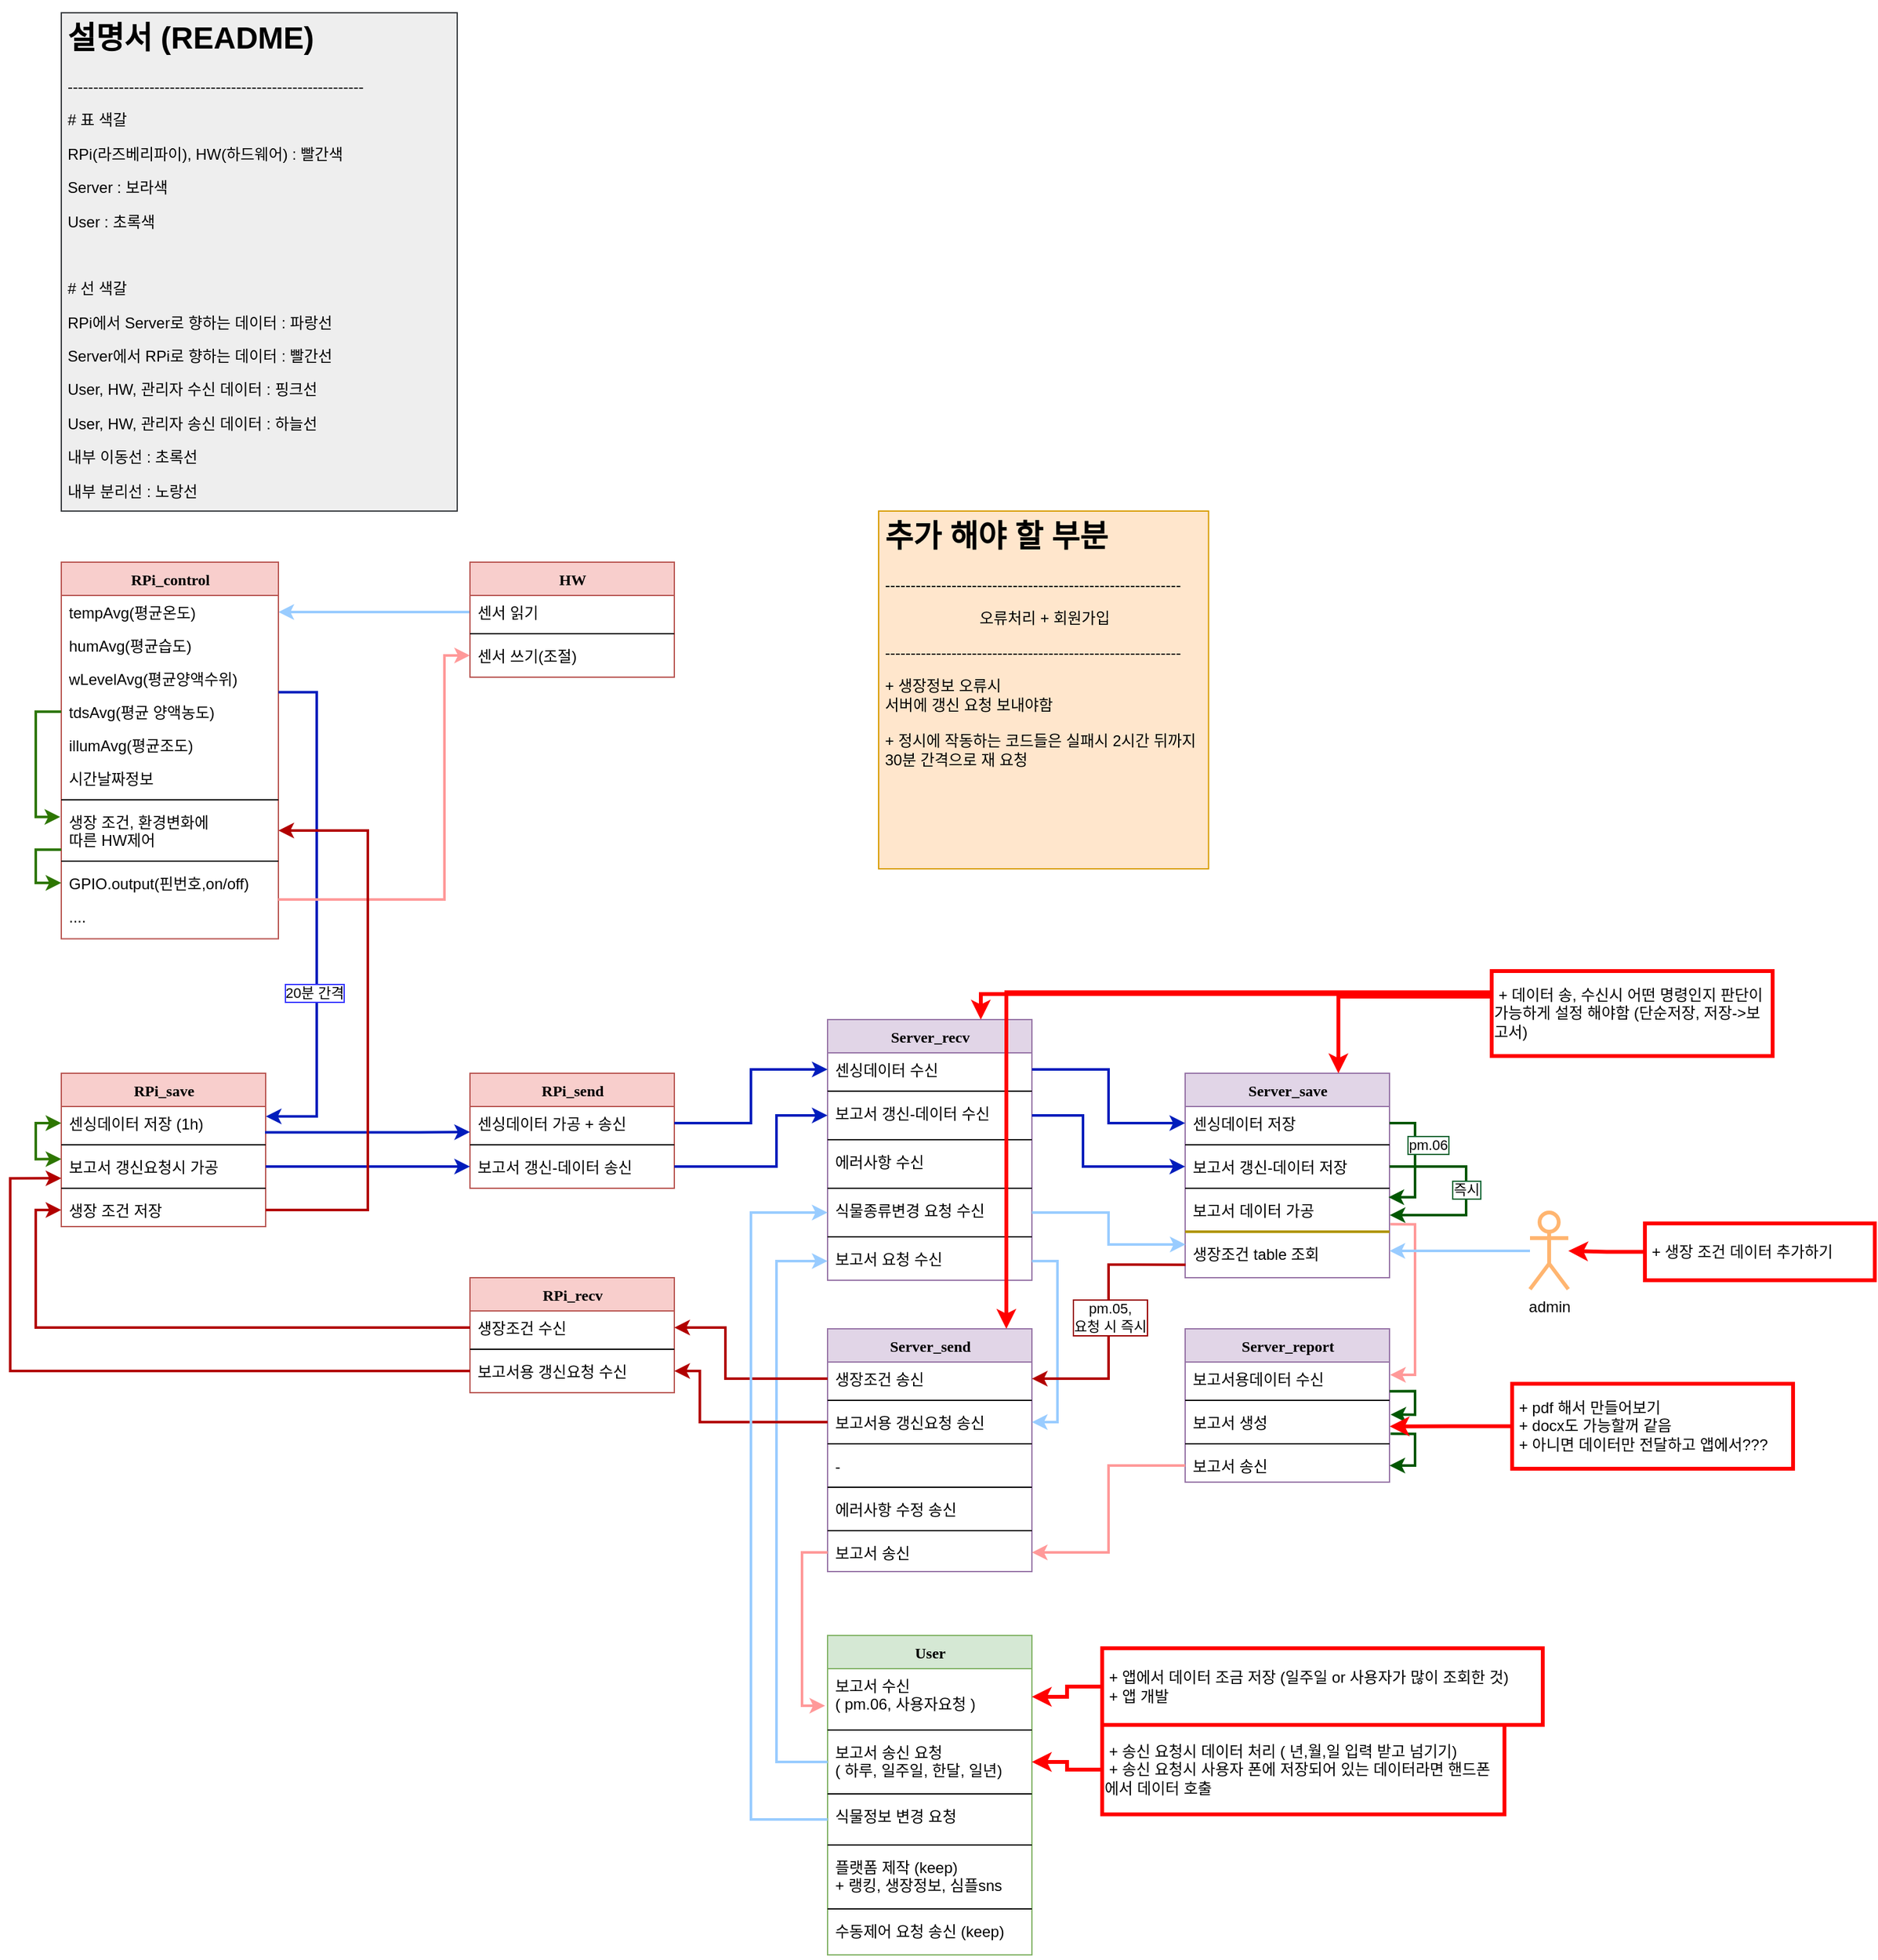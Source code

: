 <mxfile version="14.8.2" type="device"><diagram name="Page-1" id="9f46799a-70d6-7492-0946-bef42562c5a5"><mxGraphModel dx="2083" dy="1428" grid="1" gridSize="10" guides="1" tooltips="1" connect="1" arrows="1" fold="1" page="1" pageScale="1" pageWidth="1100" pageHeight="850" background="none" math="0" shadow="0"><root><mxCell id="0"/><mxCell id="1" parent="0"/><mxCell id="QKsdOYzpCwmb5lnAnML6-34" style="edgeStyle=orthogonalEdgeStyle;rounded=0;orthogonalLoop=1;jettySize=auto;html=1;entryX=1;entryY=0.5;entryDx=0;entryDy=0;startArrow=none;startFill=0;strokeWidth=2;fillColor=#1ba1e2;strokeColor=#99CCFF;" parent="1" source="QKsdOYzpCwmb5lnAnML6-31" target="78961159f06e98e8-31" edge="1"><mxGeometry relative="1" as="geometry"/></mxCell><mxCell id="78961159f06e98e8-30" value="RPi_control" style="swimlane;html=1;fontStyle=1;align=center;verticalAlign=top;childLayout=stackLayout;horizontal=1;startSize=26;horizontalStack=0;resizeParent=1;resizeLast=0;collapsible=1;marginBottom=0;swimlaneFillColor=#ffffff;rounded=0;shadow=0;comic=0;labelBackgroundColor=none;strokeWidth=1;fillColor=#f8cecc;fontFamily=Verdana;fontSize=12;strokeColor=#b85450;" parent="1" vertex="1"><mxGeometry x="40" y="-80" width="170" height="294.75" as="geometry"/></mxCell><mxCell id="78961159f06e98e8-31" value="tempAvg(평균온도)" style="text;html=1;strokeColor=none;fillColor=none;align=left;verticalAlign=top;spacingLeft=4;spacingRight=4;whiteSpace=wrap;overflow=hidden;rotatable=0;points=[[0,0.5],[1,0.5]];portConstraint=eastwest;" parent="78961159f06e98e8-30" vertex="1"><mxGeometry y="26" width="170" height="26" as="geometry"/></mxCell><mxCell id="78961159f06e98e8-32" value="humAvg(평균습도)" style="text;html=1;strokeColor=none;fillColor=none;align=left;verticalAlign=top;spacingLeft=4;spacingRight=4;whiteSpace=wrap;overflow=hidden;rotatable=0;points=[[0,0.5],[1,0.5]];portConstraint=eastwest;" parent="78961159f06e98e8-30" vertex="1"><mxGeometry y="52" width="170" height="26" as="geometry"/></mxCell><mxCell id="78961159f06e98e8-33" value="wLevelAvg(평균양액수위)" style="text;html=1;strokeColor=none;fillColor=none;align=left;verticalAlign=top;spacingLeft=4;spacingRight=4;whiteSpace=wrap;overflow=hidden;rotatable=0;points=[[0,0.5],[1,0.5]];portConstraint=eastwest;" parent="78961159f06e98e8-30" vertex="1"><mxGeometry y="78" width="170" height="26" as="geometry"/></mxCell><mxCell id="QKsdOYzpCwmb5lnAnML6-8" style="edgeStyle=orthogonalEdgeStyle;rounded=0;orthogonalLoop=1;jettySize=auto;html=1;exitX=0;exitY=0.5;exitDx=0;exitDy=0;entryX=-0.005;entryY=0.235;entryDx=0;entryDy=0;entryPerimeter=0;fillColor=#60a917;strokeColor=#2D7600;strokeWidth=2;" parent="78961159f06e98e8-30" source="78961159f06e98e8-34" target="78961159f06e98e8-39" edge="1"><mxGeometry relative="1" as="geometry"/></mxCell><mxCell id="78961159f06e98e8-34" value="tdsAvg(평균 양액농도)" style="text;html=1;strokeColor=none;fillColor=none;align=left;verticalAlign=top;spacingLeft=4;spacingRight=4;whiteSpace=wrap;overflow=hidden;rotatable=0;points=[[0,0.5],[1,0.5]];portConstraint=eastwest;" parent="78961159f06e98e8-30" vertex="1"><mxGeometry y="104" width="170" height="26" as="geometry"/></mxCell><mxCell id="78961159f06e98e8-36" value="illumAvg(평균조도)" style="text;html=1;strokeColor=none;fillColor=none;align=left;verticalAlign=top;spacingLeft=4;spacingRight=4;whiteSpace=wrap;overflow=hidden;rotatable=0;points=[[0,0.5],[1,0.5]];portConstraint=eastwest;" parent="78961159f06e98e8-30" vertex="1"><mxGeometry y="130" width="170" height="26" as="geometry"/></mxCell><mxCell id="78961159f06e98e8-37" value="시간날짜정보" style="text;html=1;strokeColor=none;fillColor=none;align=left;verticalAlign=top;spacingLeft=4;spacingRight=4;whiteSpace=wrap;overflow=hidden;rotatable=0;points=[[0,0.5],[1,0.5]];portConstraint=eastwest;" parent="78961159f06e98e8-30" vertex="1"><mxGeometry y="156" width="170" height="26" as="geometry"/></mxCell><mxCell id="78961159f06e98e8-38" value="" style="line;html=1;strokeWidth=1;fillColor=none;align=left;verticalAlign=middle;spacingTop=-1;spacingLeft=3;spacingRight=3;rotatable=0;labelPosition=right;points=[];portConstraint=eastwest;" parent="78961159f06e98e8-30" vertex="1"><mxGeometry y="182" width="170" height="8" as="geometry"/></mxCell><mxCell id="QKsdOYzpCwmb5lnAnML6-9" style="edgeStyle=orthogonalEdgeStyle;rounded=0;orthogonalLoop=1;jettySize=auto;html=1;entryX=0;entryY=0.5;entryDx=0;entryDy=0;fillColor=#60a917;strokeColor=#2D7600;strokeWidth=2;" parent="78961159f06e98e8-30" source="78961159f06e98e8-39" target="78961159f06e98e8-40" edge="1"><mxGeometry relative="1" as="geometry"><Array as="points"><mxPoint x="-20" y="225"/><mxPoint x="-20" y="251"/></Array></mxGeometry></mxCell><mxCell id="78961159f06e98e8-39" value="생장 조건, 환경변화에&lt;br&gt;따른 HW제어" style="text;html=1;strokeColor=none;fillColor=none;align=left;verticalAlign=top;spacingLeft=4;spacingRight=4;whiteSpace=wrap;overflow=hidden;rotatable=0;points=[[0,0.5],[1,0.5]];portConstraint=eastwest;" parent="78961159f06e98e8-30" vertex="1"><mxGeometry y="190" width="170" height="40" as="geometry"/></mxCell><mxCell id="v6dJetvcLmUMPWw6Mju_-35" value="" style="line;html=1;strokeWidth=1;fillColor=none;align=left;verticalAlign=middle;spacingTop=-1;spacingLeft=3;spacingRight=3;rotatable=0;labelPosition=right;points=[];portConstraint=eastwest;" parent="78961159f06e98e8-30" vertex="1"><mxGeometry y="230" width="170" height="8" as="geometry"/></mxCell><mxCell id="78961159f06e98e8-40" value="GPIO.output(핀번호,on/off)" style="text;html=1;strokeColor=none;fillColor=none;align=left;verticalAlign=top;spacingLeft=4;spacingRight=4;whiteSpace=wrap;overflow=hidden;rotatable=0;points=[[0,0.5],[1,0.5]];portConstraint=eastwest;" parent="78961159f06e98e8-30" vertex="1"><mxGeometry y="238" width="170" height="26" as="geometry"/></mxCell><mxCell id="v6dJetvcLmUMPWw6Mju_-39" value="...." style="text;html=1;strokeColor=none;fillColor=none;align=left;verticalAlign=top;spacingLeft=4;spacingRight=4;whiteSpace=wrap;overflow=hidden;rotatable=0;points=[[0,0.5],[1,0.5]];portConstraint=eastwest;" parent="78961159f06e98e8-30" vertex="1"><mxGeometry y="264" width="170" height="26" as="geometry"/></mxCell><mxCell id="78961159f06e98e8-56" value="RPi_send" style="swimlane;html=1;fontStyle=1;align=center;verticalAlign=top;childLayout=stackLayout;horizontal=1;startSize=26;horizontalStack=0;resizeParent=1;resizeLast=0;collapsible=1;marginBottom=0;swimlaneFillColor=#ffffff;rounded=0;shadow=0;comic=0;labelBackgroundColor=none;strokeWidth=1;fillColor=#f8cecc;fontFamily=Verdana;fontSize=12;strokeColor=#b85450;" parent="1" vertex="1"><mxGeometry x="360" y="320" width="160" height="90" as="geometry"/></mxCell><mxCell id="78961159f06e98e8-57" value="센싱데이터 가공 + 송신" style="text;html=1;strokeColor=none;fillColor=none;align=left;verticalAlign=top;spacingLeft=4;spacingRight=4;whiteSpace=wrap;overflow=hidden;rotatable=0;points=[[0,0.5],[1,0.5]];portConstraint=eastwest;" parent="78961159f06e98e8-56" vertex="1"><mxGeometry y="26" width="160" height="26" as="geometry"/></mxCell><mxCell id="78961159f06e98e8-64" value="" style="line;html=1;strokeWidth=1;fillColor=none;align=left;verticalAlign=middle;spacingTop=-1;spacingLeft=3;spacingRight=3;rotatable=0;labelPosition=right;points=[];portConstraint=eastwest;" parent="78961159f06e98e8-56" vertex="1"><mxGeometry y="52" width="160" height="8" as="geometry"/></mxCell><mxCell id="78961159f06e98e8-65" value="보고서 갱신-데이터 송신" style="text;html=1;strokeColor=none;fillColor=none;align=left;verticalAlign=top;spacingLeft=4;spacingRight=4;whiteSpace=wrap;overflow=hidden;rotatable=0;points=[[0,0.5],[1,0.5]];portConstraint=eastwest;" parent="78961159f06e98e8-56" vertex="1"><mxGeometry y="60" width="160" height="26" as="geometry"/></mxCell><mxCell id="78961159f06e98e8-69" value="RPi_recv" style="swimlane;html=1;fontStyle=1;align=center;verticalAlign=top;childLayout=stackLayout;horizontal=1;startSize=26;horizontalStack=0;resizeParent=1;resizeLast=0;collapsible=1;marginBottom=0;swimlaneFillColor=#ffffff;rounded=0;shadow=0;comic=0;labelBackgroundColor=none;strokeWidth=1;fillColor=#f8cecc;fontFamily=Verdana;fontSize=12;strokeColor=#b85450;" parent="1" vertex="1"><mxGeometry x="360" y="480" width="160" height="90" as="geometry"/></mxCell><mxCell id="78961159f06e98e8-70" value="생장조건 수신" style="text;html=1;strokeColor=none;fillColor=none;align=left;verticalAlign=top;spacingLeft=4;spacingRight=4;whiteSpace=wrap;overflow=hidden;rotatable=0;points=[[0,0.5],[1,0.5]];portConstraint=eastwest;" parent="78961159f06e98e8-69" vertex="1"><mxGeometry y="26" width="160" height="26" as="geometry"/></mxCell><mxCell id="78961159f06e98e8-77" value="" style="line;html=1;strokeWidth=1;fillColor=none;align=left;verticalAlign=middle;spacingTop=-1;spacingLeft=3;spacingRight=3;rotatable=0;labelPosition=right;points=[];portConstraint=eastwest;" parent="78961159f06e98e8-69" vertex="1"><mxGeometry y="52" width="160" height="8" as="geometry"/></mxCell><mxCell id="78961159f06e98e8-78" value="보고서용 갱신요청 수신" style="text;html=1;strokeColor=none;fillColor=none;align=left;verticalAlign=top;spacingLeft=4;spacingRight=4;whiteSpace=wrap;overflow=hidden;rotatable=0;points=[[0,0.5],[1,0.5]];portConstraint=eastwest;" parent="78961159f06e98e8-69" vertex="1"><mxGeometry y="60" width="160" height="26" as="geometry"/></mxCell><mxCell id="78961159f06e98e8-82" value="RPi_save" style="swimlane;html=1;fontStyle=1;align=center;verticalAlign=top;childLayout=stackLayout;horizontal=1;startSize=26;horizontalStack=0;resizeParent=1;resizeLast=0;collapsible=1;marginBottom=0;swimlaneFillColor=#ffffff;rounded=0;shadow=0;comic=0;labelBackgroundColor=none;strokeWidth=1;fillColor=#f8cecc;fontFamily=Verdana;fontSize=12;strokeColor=#b85450;" parent="1" vertex="1"><mxGeometry x="40" y="320" width="160" height="120" as="geometry"/></mxCell><mxCell id="78961159f06e98e8-83" value="센싱데이터 저장 (1h)" style="text;html=1;strokeColor=none;fillColor=none;align=left;verticalAlign=top;spacingLeft=4;spacingRight=4;whiteSpace=wrap;overflow=hidden;rotatable=0;points=[[0,0.5],[1,0.5]];portConstraint=eastwest;" parent="78961159f06e98e8-82" vertex="1"><mxGeometry y="26" width="160" height="26" as="geometry"/></mxCell><mxCell id="78961159f06e98e8-90" value="" style="line;html=1;strokeWidth=1;fillColor=none;align=left;verticalAlign=middle;spacingTop=-1;spacingLeft=3;spacingRight=3;rotatable=0;labelPosition=right;points=[];portConstraint=eastwest;" parent="78961159f06e98e8-82" vertex="1"><mxGeometry y="52" width="160" height="8" as="geometry"/></mxCell><mxCell id="QKsdOYzpCwmb5lnAnML6-10" style="edgeStyle=orthogonalEdgeStyle;rounded=0;orthogonalLoop=1;jettySize=auto;html=1;entryX=0;entryY=0.5;entryDx=0;entryDy=0;strokeWidth=2;startArrow=classic;startFill=1;fillColor=#60a917;strokeColor=#2D7600;exitX=0;exitY=0.276;exitDx=0;exitDy=0;exitPerimeter=0;" parent="78961159f06e98e8-82" source="78961159f06e98e8-91" target="78961159f06e98e8-83" edge="1"><mxGeometry relative="1" as="geometry"><Array as="points"><mxPoint x="-20" y="67"/><mxPoint x="-20" y="39"/></Array></mxGeometry></mxCell><mxCell id="78961159f06e98e8-91" value="보고서 갱신요청시 가공" style="text;html=1;strokeColor=none;fillColor=none;align=left;verticalAlign=top;spacingLeft=4;spacingRight=4;whiteSpace=wrap;overflow=hidden;rotatable=0;points=[[0,0.5],[1,0.5]];portConstraint=eastwest;" parent="78961159f06e98e8-82" vertex="1"><mxGeometry y="60" width="160" height="26" as="geometry"/></mxCell><mxCell id="5n7103mWhGMjJMZdognU-17" value="" style="line;html=1;strokeWidth=1;fillColor=none;align=left;verticalAlign=middle;spacingTop=-1;spacingLeft=3;spacingRight=3;rotatable=0;labelPosition=right;points=[];portConstraint=eastwest;" parent="78961159f06e98e8-82" vertex="1"><mxGeometry y="86" width="160" height="8" as="geometry"/></mxCell><mxCell id="5n7103mWhGMjJMZdognU-18" value="생장 조건 저장" style="text;html=1;strokeColor=none;fillColor=none;align=left;verticalAlign=top;spacingLeft=4;spacingRight=4;whiteSpace=wrap;overflow=hidden;rotatable=0;points=[[0,0.5],[1,0.5]];portConstraint=eastwest;" parent="78961159f06e98e8-82" vertex="1"><mxGeometry y="94" width="160" height="26" as="geometry"/></mxCell><mxCell id="78961159f06e98e8-95" value="Server_send" style="swimlane;html=1;fontStyle=1;align=center;verticalAlign=top;childLayout=stackLayout;horizontal=1;startSize=26;horizontalStack=0;resizeParent=1;resizeLast=0;collapsible=1;marginBottom=0;swimlaneFillColor=#ffffff;rounded=0;shadow=0;comic=0;labelBackgroundColor=none;strokeWidth=1;fillColor=#e1d5e7;fontFamily=Verdana;fontSize=12;strokeColor=#9673a6;" parent="1" vertex="1"><mxGeometry x="640" y="520" width="160" height="190" as="geometry"/></mxCell><mxCell id="78961159f06e98e8-96" value="생장조건 송신" style="text;html=1;strokeColor=none;fillColor=none;align=left;verticalAlign=top;spacingLeft=4;spacingRight=4;whiteSpace=wrap;overflow=hidden;rotatable=0;points=[[0,0.5],[1,0.5]];portConstraint=eastwest;" parent="78961159f06e98e8-95" vertex="1"><mxGeometry y="26" width="160" height="26" as="geometry"/></mxCell><mxCell id="78961159f06e98e8-103" value="" style="line;html=1;strokeWidth=1;fillColor=none;align=left;verticalAlign=middle;spacingTop=-1;spacingLeft=3;spacingRight=3;rotatable=0;labelPosition=right;points=[];portConstraint=eastwest;" parent="78961159f06e98e8-95" vertex="1"><mxGeometry y="52" width="160" height="8" as="geometry"/></mxCell><mxCell id="78961159f06e98e8-97" value="보고서용 갱신요청 송신" style="text;html=1;strokeColor=none;fillColor=none;align=left;verticalAlign=top;spacingLeft=4;spacingRight=4;whiteSpace=wrap;overflow=hidden;rotatable=0;points=[[0,0.5],[1,0.5]];portConstraint=eastwest;" parent="78961159f06e98e8-95" vertex="1"><mxGeometry y="60" width="160" height="26" as="geometry"/></mxCell><mxCell id="v6dJetvcLmUMPWw6Mju_-44" value="" style="line;html=1;strokeWidth=1;fillColor=none;align=left;verticalAlign=middle;spacingTop=-1;spacingLeft=3;spacingRight=3;rotatable=0;labelPosition=right;points=[];portConstraint=eastwest;" parent="78961159f06e98e8-95" vertex="1"><mxGeometry y="86" width="160" height="8" as="geometry"/></mxCell><mxCell id="78961159f06e98e8-98" value="-" style="text;html=1;strokeColor=none;fillColor=none;align=left;verticalAlign=top;spacingLeft=4;spacingRight=4;whiteSpace=wrap;overflow=hidden;rotatable=0;points=[[0,0.5],[1,0.5]];portConstraint=eastwest;" parent="78961159f06e98e8-95" vertex="1"><mxGeometry y="94" width="160" height="26" as="geometry"/></mxCell><mxCell id="5n7103mWhGMjJMZdognU-13" value="" style="line;html=1;strokeWidth=1;fillColor=none;align=left;verticalAlign=middle;spacingTop=-1;spacingLeft=3;spacingRight=3;rotatable=0;labelPosition=right;points=[];portConstraint=eastwest;" parent="78961159f06e98e8-95" vertex="1"><mxGeometry y="120" width="160" height="8" as="geometry"/></mxCell><mxCell id="5n7103mWhGMjJMZdognU-12" value="에러사항 수정 송신" style="text;html=1;strokeColor=none;fillColor=none;align=left;verticalAlign=top;spacingLeft=4;spacingRight=4;whiteSpace=wrap;overflow=hidden;rotatable=0;points=[[0,0.5],[1,0.5]];portConstraint=eastwest;" parent="78961159f06e98e8-95" vertex="1"><mxGeometry y="128" width="160" height="26" as="geometry"/></mxCell><mxCell id="5n7103mWhGMjJMZdognU-14" value="" style="line;html=1;strokeWidth=1;fillColor=none;align=left;verticalAlign=middle;spacingTop=-1;spacingLeft=3;spacingRight=3;rotatable=0;labelPosition=right;points=[];portConstraint=eastwest;" parent="78961159f06e98e8-95" vertex="1"><mxGeometry y="154" width="160" height="8" as="geometry"/></mxCell><mxCell id="5n7103mWhGMjJMZdognU-15" value="보고서 송신" style="text;html=1;strokeColor=none;fillColor=none;align=left;verticalAlign=top;spacingLeft=4;spacingRight=4;whiteSpace=wrap;overflow=hidden;rotatable=0;points=[[0,0.5],[1,0.5]];portConstraint=eastwest;" parent="78961159f06e98e8-95" vertex="1"><mxGeometry y="162" width="160" height="26" as="geometry"/></mxCell><mxCell id="78961159f06e98e8-108" value="Server_recv" style="swimlane;html=1;fontStyle=1;align=center;verticalAlign=top;childLayout=stackLayout;horizontal=1;startSize=26;horizontalStack=0;resizeParent=1;resizeLast=0;collapsible=1;marginBottom=0;swimlaneFillColor=#ffffff;rounded=0;shadow=0;comic=0;labelBackgroundColor=none;strokeWidth=1;fillColor=#e1d5e7;fontFamily=Verdana;fontSize=12;strokeColor=#9673a6;" parent="1" vertex="1"><mxGeometry x="640" y="278" width="160" height="204" as="geometry"/></mxCell><mxCell id="78961159f06e98e8-109" value="센싱데이터 수신" style="text;html=1;strokeColor=none;fillColor=none;align=left;verticalAlign=top;spacingLeft=4;spacingRight=4;whiteSpace=wrap;overflow=hidden;rotatable=0;points=[[0,0.5],[1,0.5]];portConstraint=eastwest;" parent="78961159f06e98e8-108" vertex="1"><mxGeometry y="26" width="160" height="26" as="geometry"/></mxCell><mxCell id="78961159f06e98e8-116" value="" style="line;html=1;strokeWidth=1;fillColor=none;align=left;verticalAlign=middle;spacingTop=-1;spacingLeft=3;spacingRight=3;rotatable=0;labelPosition=right;points=[];portConstraint=eastwest;" parent="78961159f06e98e8-108" vertex="1"><mxGeometry y="52" width="160" height="8" as="geometry"/></mxCell><mxCell id="78961159f06e98e8-110" value="보고서 갱신-데이터 수신" style="text;html=1;strokeColor=none;fillColor=none;align=left;verticalAlign=top;spacingLeft=4;spacingRight=4;whiteSpace=wrap;overflow=hidden;rotatable=0;points=[[0,0.5],[1,0.5]];portConstraint=eastwest;" parent="78961159f06e98e8-108" vertex="1"><mxGeometry y="60" width="160" height="30" as="geometry"/></mxCell><mxCell id="QKsdOYzpCwmb5lnAnML6-15" value="" style="line;html=1;strokeWidth=1;fillColor=none;align=left;verticalAlign=middle;spacingTop=-1;spacingLeft=3;spacingRight=3;rotatable=0;labelPosition=right;points=[];portConstraint=eastwest;" parent="78961159f06e98e8-108" vertex="1"><mxGeometry y="90" width="160" height="8" as="geometry"/></mxCell><mxCell id="QKsdOYzpCwmb5lnAnML6-14" value="에러사항 수신" style="text;html=1;strokeColor=none;fillColor=none;align=left;verticalAlign=top;spacingLeft=4;spacingRight=4;whiteSpace=wrap;overflow=hidden;rotatable=0;points=[[0,0.5],[1,0.5]];portConstraint=eastwest;" parent="78961159f06e98e8-108" vertex="1"><mxGeometry y="98" width="160" height="30" as="geometry"/></mxCell><mxCell id="5n7103mWhGMjJMZdognU-6" value="" style="line;html=1;strokeWidth=1;fillColor=none;align=left;verticalAlign=middle;spacingTop=-1;spacingLeft=3;spacingRight=3;rotatable=0;labelPosition=right;points=[];portConstraint=eastwest;" parent="78961159f06e98e8-108" vertex="1"><mxGeometry y="128" width="160" height="8" as="geometry"/></mxCell><mxCell id="5n7103mWhGMjJMZdognU-7" value="식물종류변경 요청 수신" style="text;html=1;strokeColor=none;fillColor=none;align=left;verticalAlign=top;spacingLeft=4;spacingRight=4;whiteSpace=wrap;overflow=hidden;rotatable=0;points=[[0,0.5],[1,0.5]];portConstraint=eastwest;" parent="78961159f06e98e8-108" vertex="1"><mxGeometry y="136" width="160" height="30" as="geometry"/></mxCell><mxCell id="CJcaBAxL32VDOFrAMXOU-4" value="" style="line;html=1;strokeWidth=1;fillColor=none;align=left;verticalAlign=middle;spacingTop=-1;spacingLeft=3;spacingRight=3;rotatable=0;labelPosition=right;points=[];portConstraint=eastwest;" vertex="1" parent="78961159f06e98e8-108"><mxGeometry y="166" width="160" height="8" as="geometry"/></mxCell><mxCell id="CJcaBAxL32VDOFrAMXOU-5" value="보고서 요청 수신" style="text;html=1;strokeColor=none;fillColor=none;align=left;verticalAlign=top;spacingLeft=4;spacingRight=4;whiteSpace=wrap;overflow=hidden;rotatable=0;points=[[0,0.5],[1,0.5]];portConstraint=eastwest;" vertex="1" parent="78961159f06e98e8-108"><mxGeometry y="174" width="160" height="30" as="geometry"/></mxCell><mxCell id="v6dJetvcLmUMPWw6Mju_-1" value="Server_save" style="swimlane;html=1;fontStyle=1;align=center;verticalAlign=top;childLayout=stackLayout;horizontal=1;startSize=26;horizontalStack=0;resizeParent=1;resizeLast=0;collapsible=1;marginBottom=0;swimlaneFillColor=#ffffff;rounded=0;shadow=0;comic=0;labelBackgroundColor=none;strokeWidth=1;fillColor=#e1d5e7;fontFamily=Verdana;fontSize=12;strokeColor=#9673a6;" parent="1" vertex="1"><mxGeometry x="920" y="320" width="160" height="160" as="geometry"/></mxCell><mxCell id="v6dJetvcLmUMPWw6Mju_-2" value="센싱데이터 저장" style="text;html=1;strokeColor=none;fillColor=none;align=left;verticalAlign=top;spacingLeft=4;spacingRight=4;whiteSpace=wrap;overflow=hidden;rotatable=0;points=[[0,0.5],[1,0.5]];portConstraint=eastwest;" parent="v6dJetvcLmUMPWw6Mju_-1" vertex="1"><mxGeometry y="26" width="160" height="26" as="geometry"/></mxCell><mxCell id="v6dJetvcLmUMPWw6Mju_-4" value="" style="line;html=1;strokeWidth=1;fillColor=none;align=left;verticalAlign=middle;spacingTop=-1;spacingLeft=3;spacingRight=3;rotatable=0;labelPosition=right;points=[];portConstraint=eastwest;" parent="v6dJetvcLmUMPWw6Mju_-1" vertex="1"><mxGeometry y="52" width="160" height="8" as="geometry"/></mxCell><mxCell id="QKsdOYzpCwmb5lnAnML6-28" style="edgeStyle=orthogonalEdgeStyle;rounded=0;orthogonalLoop=1;jettySize=auto;html=1;entryX=1.001;entryY=0.646;entryDx=0;entryDy=0;startArrow=none;startFill=0;strokeWidth=2;exitX=1;exitY=0.5;exitDx=0;exitDy=0;fillColor=#008a00;strokeColor=#005700;entryPerimeter=0;" parent="v6dJetvcLmUMPWw6Mju_-1" source="v6dJetvcLmUMPWw6Mju_-5" target="v6dJetvcLmUMPWw6Mju_-6" edge="1"><mxGeometry relative="1" as="geometry"><Array as="points"><mxPoint x="220" y="73"/><mxPoint x="220" y="111"/><mxPoint x="160" y="111"/></Array></mxGeometry></mxCell><mxCell id="QKsdOYzpCwmb5lnAnML6-29" value="즉시" style="edgeLabel;html=1;align=center;verticalAlign=middle;resizable=0;points=[];labelBorderColor=#006633;" parent="QKsdOYzpCwmb5lnAnML6-28" vertex="1" connectable="0"><mxGeometry x="-0.085" relative="1" as="geometry"><mxPoint y="5" as="offset"/></mxGeometry></mxCell><mxCell id="v6dJetvcLmUMPWw6Mju_-5" value="보고서 갱신-데이터 저장" style="text;html=1;strokeColor=none;fillColor=none;align=left;verticalAlign=top;spacingLeft=4;spacingRight=4;whiteSpace=wrap;overflow=hidden;rotatable=0;points=[[0,0.5],[1,0.5]];portConstraint=eastwest;" parent="v6dJetvcLmUMPWw6Mju_-1" vertex="1"><mxGeometry y="60" width="160" height="26" as="geometry"/></mxCell><mxCell id="QKsdOYzpCwmb5lnAnML6-26" value="" style="line;html=1;strokeWidth=1;fillColor=none;align=left;verticalAlign=middle;spacingTop=-1;spacingLeft=3;spacingRight=3;rotatable=0;labelPosition=right;points=[];portConstraint=eastwest;" parent="v6dJetvcLmUMPWw6Mju_-1" vertex="1"><mxGeometry y="86" width="160" height="8" as="geometry"/></mxCell><mxCell id="v6dJetvcLmUMPWw6Mju_-6" value="보고서 데이터 가공" style="text;html=1;strokeColor=none;fillColor=none;align=left;verticalAlign=top;spacingLeft=4;spacingRight=4;whiteSpace=wrap;overflow=hidden;rotatable=0;points=[[0,0.5],[1,0.5]];portConstraint=eastwest;" parent="v6dJetvcLmUMPWw6Mju_-1" vertex="1"><mxGeometry y="94" width="160" height="26" as="geometry"/></mxCell><mxCell id="v6dJetvcLmUMPWw6Mju_-59" style="edgeStyle=orthogonalEdgeStyle;rounded=0;orthogonalLoop=1;jettySize=auto;html=1;exitX=1;exitY=0.5;exitDx=0;exitDy=0;strokeWidth=2;fillColor=#008a00;strokeColor=#005700;entryX=0.995;entryY=0.106;entryDx=0;entryDy=0;entryPerimeter=0;" parent="v6dJetvcLmUMPWw6Mju_-1" source="v6dJetvcLmUMPWw6Mju_-2" target="v6dJetvcLmUMPWw6Mju_-6" edge="1"><mxGeometry relative="1" as="geometry"><mxPoint x="160" y="81.0" as="targetPoint"/><Array as="points"><mxPoint x="180" y="39"/><mxPoint x="180" y="97"/><mxPoint x="159" y="97"/></Array></mxGeometry></mxCell><mxCell id="QKsdOYzpCwmb5lnAnML6-27" value="pm.06" style="edgeLabel;html=1;align=center;verticalAlign=middle;resizable=0;points=[];labelBorderColor=#006633;" parent="v6dJetvcLmUMPWw6Mju_-59" vertex="1" connectable="0"><mxGeometry x="-0.218" y="2" relative="1" as="geometry"><mxPoint x="8" y="-2" as="offset"/></mxGeometry></mxCell><mxCell id="QKsdOYzpCwmb5lnAnML6-5" value="" style="line;html=1;strokeWidth=2;align=left;verticalAlign=middle;spacingTop=-1;spacingLeft=3;spacingRight=3;rotatable=0;labelPosition=right;points=[];portConstraint=eastwest;fillColor=#e3c800;strokeColor=#B09500;fontColor=#000000;" parent="v6dJetvcLmUMPWw6Mju_-1" vertex="1"><mxGeometry y="120" width="160" height="8" as="geometry"/></mxCell><mxCell id="QKsdOYzpCwmb5lnAnML6-6" value="생장조건 table 조회" style="text;html=1;strokeColor=none;fillColor=none;align=left;verticalAlign=top;spacingLeft=4;spacingRight=4;whiteSpace=wrap;overflow=hidden;rotatable=0;points=[[0,0.5],[1,0.5]];portConstraint=eastwest;" parent="v6dJetvcLmUMPWw6Mju_-1" vertex="1"><mxGeometry y="128" width="160" height="22" as="geometry"/></mxCell><mxCell id="v6dJetvcLmUMPWw6Mju_-7" value="Server_report" style="swimlane;html=1;fontStyle=1;align=center;verticalAlign=top;childLayout=stackLayout;horizontal=1;startSize=26;horizontalStack=0;resizeParent=1;resizeLast=0;collapsible=1;marginBottom=0;swimlaneFillColor=#ffffff;rounded=0;shadow=0;comic=0;labelBackgroundColor=none;strokeWidth=1;fillColor=#e1d5e7;fontFamily=Verdana;fontSize=12;strokeColor=#9673a6;" parent="1" vertex="1"><mxGeometry x="920" y="520" width="160" height="120" as="geometry"/></mxCell><mxCell id="QKsdOYzpCwmb5lnAnML6-11" style="edgeStyle=orthogonalEdgeStyle;rounded=0;orthogonalLoop=1;jettySize=auto;html=1;entryX=1.005;entryY=0.276;entryDx=0;entryDy=0;startArrow=none;startFill=0;strokeWidth=2;exitX=1;exitY=0.878;exitDx=0;exitDy=0;exitPerimeter=0;entryPerimeter=0;fillColor=#008a00;strokeColor=#005700;" parent="v6dJetvcLmUMPWw6Mju_-7" source="v6dJetvcLmUMPWw6Mju_-8" target="v6dJetvcLmUMPWw6Mju_-11" edge="1"><mxGeometry relative="1" as="geometry"><Array as="points"><mxPoint x="180" y="49"/><mxPoint x="180" y="67"/></Array></mxGeometry></mxCell><mxCell id="v6dJetvcLmUMPWw6Mju_-8" value="보고서용데이터 수신" style="text;html=1;strokeColor=none;fillColor=none;align=left;verticalAlign=top;spacingLeft=4;spacingRight=4;whiteSpace=wrap;overflow=hidden;rotatable=0;points=[[0,0.5],[1,0.5]];portConstraint=eastwest;" parent="v6dJetvcLmUMPWw6Mju_-7" vertex="1"><mxGeometry y="26" width="160" height="26" as="geometry"/></mxCell><mxCell id="v6dJetvcLmUMPWw6Mju_-10" value="" style="line;html=1;strokeWidth=1;fillColor=none;align=left;verticalAlign=middle;spacingTop=-1;spacingLeft=3;spacingRight=3;rotatable=0;labelPosition=right;points=[];portConstraint=eastwest;" parent="v6dJetvcLmUMPWw6Mju_-7" vertex="1"><mxGeometry y="52" width="160" height="8" as="geometry"/></mxCell><mxCell id="QKsdOYzpCwmb5lnAnML6-13" style="edgeStyle=orthogonalEdgeStyle;rounded=0;orthogonalLoop=1;jettySize=auto;html=1;entryX=1;entryY=0.5;entryDx=0;entryDy=0;startArrow=none;startFill=0;strokeWidth=2;exitX=1.005;exitY=0.853;exitDx=0;exitDy=0;exitPerimeter=0;fillColor=#008a00;strokeColor=#005700;" parent="v6dJetvcLmUMPWw6Mju_-7" source="v6dJetvcLmUMPWw6Mju_-11" target="v6dJetvcLmUMPWw6Mju_-12" edge="1"><mxGeometry relative="1" as="geometry"><Array as="points"><mxPoint x="180" y="82"/><mxPoint x="180" y="107"/></Array></mxGeometry></mxCell><mxCell id="v6dJetvcLmUMPWw6Mju_-11" value="보고서 생성" style="text;html=1;strokeColor=none;fillColor=none;align=left;verticalAlign=top;spacingLeft=4;spacingRight=4;whiteSpace=wrap;overflow=hidden;rotatable=0;points=[[0,0.5],[1,0.5]];portConstraint=eastwest;" parent="v6dJetvcLmUMPWw6Mju_-7" vertex="1"><mxGeometry y="60" width="160" height="26" as="geometry"/></mxCell><mxCell id="v6dJetvcLmUMPWw6Mju_-47" value="" style="line;html=1;strokeWidth=1;fillColor=none;align=left;verticalAlign=middle;spacingTop=-1;spacingLeft=3;spacingRight=3;rotatable=0;labelPosition=right;points=[];portConstraint=eastwest;" parent="v6dJetvcLmUMPWw6Mju_-7" vertex="1"><mxGeometry y="86" width="160" height="8" as="geometry"/></mxCell><mxCell id="v6dJetvcLmUMPWw6Mju_-12" value="보고서 송신" style="text;html=1;strokeColor=none;fillColor=none;align=left;verticalAlign=top;spacingLeft=4;spacingRight=4;whiteSpace=wrap;overflow=hidden;rotatable=0;points=[[0,0.5],[1,0.5]];portConstraint=eastwest;" parent="v6dJetvcLmUMPWw6Mju_-7" vertex="1"><mxGeometry y="94" width="160" height="26" as="geometry"/></mxCell><mxCell id="v6dJetvcLmUMPWw6Mju_-15" value="User" style="swimlane;html=1;fontStyle=1;align=center;verticalAlign=top;childLayout=stackLayout;horizontal=1;startSize=26;horizontalStack=0;resizeParent=1;resizeLast=0;collapsible=1;marginBottom=0;swimlaneFillColor=#ffffff;rounded=0;shadow=0;comic=0;labelBackgroundColor=none;strokeWidth=1;fillColor=#d5e8d4;fontFamily=Verdana;fontSize=12;strokeColor=#82b366;" parent="1" vertex="1"><mxGeometry x="640" y="760" width="160" height="250" as="geometry"/></mxCell><mxCell id="v6dJetvcLmUMPWw6Mju_-16" value="보고서 수신&lt;br&gt;( pm.06, 사용자요청 )" style="text;html=1;strokeColor=none;fillColor=none;align=left;verticalAlign=top;spacingLeft=4;spacingRight=4;whiteSpace=wrap;overflow=hidden;rotatable=0;points=[[0,0.5],[1,0.5]];portConstraint=eastwest;" parent="v6dJetvcLmUMPWw6Mju_-15" vertex="1"><mxGeometry y="26" width="160" height="44" as="geometry"/></mxCell><mxCell id="v6dJetvcLmUMPWw6Mju_-20" value="" style="line;html=1;strokeWidth=1;fillColor=none;align=left;verticalAlign=middle;spacingTop=-1;spacingLeft=3;spacingRight=3;rotatable=0;labelPosition=right;points=[];portConstraint=eastwest;" parent="v6dJetvcLmUMPWw6Mju_-15" vertex="1"><mxGeometry y="70" width="160" height="8" as="geometry"/></mxCell><mxCell id="v6dJetvcLmUMPWw6Mju_-21" value="보고서 송신 요청&lt;br&gt;( 하루, 일주일, 한달, 일년)" style="text;html=1;strokeColor=none;fillColor=none;align=left;verticalAlign=top;spacingLeft=4;spacingRight=4;whiteSpace=wrap;overflow=hidden;rotatable=0;points=[[0,0.5],[1,0.5]];portConstraint=eastwest;" parent="v6dJetvcLmUMPWw6Mju_-15" vertex="1"><mxGeometry y="78" width="160" height="42" as="geometry"/></mxCell><mxCell id="ZrbCZsoPT4nnusdp-rge-1" value="" style="line;html=1;strokeWidth=1;fillColor=none;align=left;verticalAlign=middle;spacingTop=-1;spacingLeft=3;spacingRight=3;rotatable=0;labelPosition=right;points=[];portConstraint=eastwest;" parent="v6dJetvcLmUMPWw6Mju_-15" vertex="1"><mxGeometry y="120" width="160" height="8" as="geometry"/></mxCell><mxCell id="ZrbCZsoPT4nnusdp-rge-2" value="식물정보 변경 요청" style="text;html=1;strokeColor=none;fillColor=none;align=left;verticalAlign=top;spacingLeft=4;spacingRight=4;whiteSpace=wrap;overflow=hidden;rotatable=0;points=[[0,0.5],[1,0.5]];portConstraint=eastwest;" parent="v6dJetvcLmUMPWw6Mju_-15" vertex="1"><mxGeometry y="128" width="160" height="32" as="geometry"/></mxCell><mxCell id="ZrbCZsoPT4nnusdp-rge-3" value="" style="line;html=1;strokeWidth=1;fillColor=none;align=left;verticalAlign=middle;spacingTop=-1;spacingLeft=3;spacingRight=3;rotatable=0;labelPosition=right;points=[];portConstraint=eastwest;" parent="v6dJetvcLmUMPWw6Mju_-15" vertex="1"><mxGeometry y="160" width="160" height="8" as="geometry"/></mxCell><mxCell id="ZrbCZsoPT4nnusdp-rge-4" value="플랫폼 제작 (keep)&lt;br&gt;+ 랭킹, 생장정보, 심플sns" style="text;html=1;strokeColor=none;fillColor=none;align=left;verticalAlign=top;spacingLeft=4;spacingRight=4;whiteSpace=wrap;overflow=hidden;rotatable=0;points=[[0,0.5],[1,0.5]];portConstraint=eastwest;" parent="v6dJetvcLmUMPWw6Mju_-15" vertex="1"><mxGeometry y="168" width="160" height="42" as="geometry"/></mxCell><mxCell id="CJcaBAxL32VDOFrAMXOU-2" value="" style="line;html=1;strokeWidth=1;fillColor=none;align=left;verticalAlign=middle;spacingTop=-1;spacingLeft=3;spacingRight=3;rotatable=0;labelPosition=right;points=[];portConstraint=eastwest;" vertex="1" parent="v6dJetvcLmUMPWw6Mju_-15"><mxGeometry y="210" width="160" height="8" as="geometry"/></mxCell><mxCell id="CJcaBAxL32VDOFrAMXOU-3" value="수동제어 요청 송신 (keep)" style="text;html=1;strokeColor=none;fillColor=none;align=left;verticalAlign=top;spacingLeft=4;spacingRight=4;whiteSpace=wrap;overflow=hidden;rotatable=0;points=[[0,0.5],[1,0.5]];portConstraint=eastwest;" vertex="1" parent="v6dJetvcLmUMPWw6Mju_-15"><mxGeometry y="218" width="160" height="32" as="geometry"/></mxCell><mxCell id="v6dJetvcLmUMPWw6Mju_-48" style="edgeStyle=orthogonalEdgeStyle;rounded=0;orthogonalLoop=1;jettySize=auto;html=1;exitX=0.997;exitY=0.78;exitDx=0;exitDy=0;exitPerimeter=0;fillColor=#0050ef;strokeColor=#001DBC;strokeWidth=2;" parent="1" source="78961159f06e98e8-83" edge="1"><mxGeometry relative="1" as="geometry"><mxPoint x="360" y="366" as="targetPoint"/><Array as="points"><mxPoint x="320" y="366"/><mxPoint x="360" y="366"/></Array></mxGeometry></mxCell><mxCell id="v6dJetvcLmUMPWw6Mju_-49" style="edgeStyle=orthogonalEdgeStyle;rounded=0;orthogonalLoop=1;jettySize=auto;html=1;exitX=1;exitY=0.913;exitDx=0;exitDy=0;entryX=1.001;entryY=0.297;entryDx=0;entryDy=0;exitPerimeter=0;fillColor=#0050ef;strokeColor=#001DBC;strokeWidth=2;entryPerimeter=0;" parent="1" source="78961159f06e98e8-33" target="78961159f06e98e8-83" edge="1"><mxGeometry relative="1" as="geometry"><Array as="points"><mxPoint x="240" y="22"/><mxPoint x="240" y="354"/></Array></mxGeometry></mxCell><mxCell id="QKsdOYzpCwmb5lnAnML6-42" value="20분 간격" style="edgeLabel;html=1;align=center;verticalAlign=middle;resizable=0;points=[];labelBorderColor=#3333FF;" parent="v6dJetvcLmUMPWw6Mju_-49" vertex="1" connectable="0"><mxGeometry x="0.107" y="-2" relative="1" as="geometry"><mxPoint y="43" as="offset"/></mxGeometry></mxCell><mxCell id="v6dJetvcLmUMPWw6Mju_-51" style="edgeStyle=orthogonalEdgeStyle;rounded=0;orthogonalLoop=1;jettySize=auto;html=1;exitX=0;exitY=0.5;exitDx=0;exitDy=0;entryX=0;entryY=0.5;entryDx=0;entryDy=0;fillColor=#e51400;strokeColor=#B20000;strokeWidth=2;" parent="1" source="78961159f06e98e8-70" target="5n7103mWhGMjJMZdognU-18" edge="1"><mxGeometry relative="1" as="geometry"><Array as="points"><mxPoint x="20" y="519"/><mxPoint x="20" y="427"/></Array><mxPoint x="210" y="135" as="targetPoint"/></mxGeometry></mxCell><mxCell id="v6dJetvcLmUMPWw6Mju_-52" style="edgeStyle=orthogonalEdgeStyle;rounded=0;orthogonalLoop=1;jettySize=auto;html=1;exitX=0;exitY=0.5;exitDx=0;exitDy=0;entryX=0;entryY=0.853;entryDx=0;entryDy=0;entryPerimeter=0;fillColor=#e51400;strokeColor=#B20000;strokeWidth=2;" parent="1" source="78961159f06e98e8-78" target="78961159f06e98e8-91" edge="1"><mxGeometry relative="1" as="geometry"><Array as="points"><mxPoint y="553"/><mxPoint y="402"/></Array><mxPoint x="360.96" y="568.002" as="sourcePoint"/></mxGeometry></mxCell><mxCell id="v6dJetvcLmUMPWw6Mju_-53" style="edgeStyle=orthogonalEdgeStyle;rounded=0;orthogonalLoop=1;jettySize=auto;html=1;exitX=1;exitY=0.5;exitDx=0;exitDy=0;fillColor=#0050ef;strokeColor=#001DBC;strokeWidth=2;entryX=0;entryY=0.5;entryDx=0;entryDy=0;" parent="1" source="78961159f06e98e8-91" target="78961159f06e98e8-65" edge="1"><mxGeometry relative="1" as="geometry"><mxPoint x="360" y="386" as="targetPoint"/><Array as="points"><mxPoint x="280" y="393"/><mxPoint x="280" y="393"/></Array></mxGeometry></mxCell><mxCell id="v6dJetvcLmUMPWw6Mju_-54" style="edgeStyle=orthogonalEdgeStyle;rounded=0;orthogonalLoop=1;jettySize=auto;html=1;exitX=1;exitY=0.5;exitDx=0;exitDy=0;fillColor=#0050ef;strokeColor=#001DBC;strokeWidth=2;entryX=0;entryY=0.5;entryDx=0;entryDy=0;" parent="1" source="78961159f06e98e8-65" edge="1" target="78961159f06e98e8-110"><mxGeometry relative="1" as="geometry"><Array as="points"><mxPoint x="600" y="393"/><mxPoint x="600" y="353"/></Array><mxPoint x="640" y="393" as="targetPoint"/></mxGeometry></mxCell><mxCell id="v6dJetvcLmUMPWw6Mju_-55" style="edgeStyle=orthogonalEdgeStyle;rounded=0;orthogonalLoop=1;jettySize=auto;html=1;exitX=1;exitY=0.5;exitDx=0;exitDy=0;entryX=0;entryY=0.5;entryDx=0;entryDy=0;fillColor=#0050ef;strokeColor=#001DBC;strokeWidth=2;" parent="1" source="78961159f06e98e8-57" target="78961159f06e98e8-109" edge="1"><mxGeometry relative="1" as="geometry"/></mxCell><mxCell id="v6dJetvcLmUMPWw6Mju_-56" style="edgeStyle=orthogonalEdgeStyle;rounded=0;orthogonalLoop=1;jettySize=auto;html=1;exitX=0;exitY=0.5;exitDx=0;exitDy=0;fillColor=#b1ddf0;strokeColor=#99CCFF;strokeWidth=2;entryX=0;entryY=0.5;entryDx=0;entryDy=0;jumpStyle=none;" parent="1" source="v6dJetvcLmUMPWw6Mju_-21" target="CJcaBAxL32VDOFrAMXOU-5" edge="1"><mxGeometry relative="1" as="geometry"><Array as="points"><mxPoint x="600" y="859"/><mxPoint x="600" y="467"/></Array><mxPoint x="640" y="410" as="targetPoint"/></mxGeometry></mxCell><mxCell id="v6dJetvcLmUMPWw6Mju_-57" style="edgeStyle=orthogonalEdgeStyle;rounded=0;orthogonalLoop=1;jettySize=auto;html=1;exitX=1;exitY=0.5;exitDx=0;exitDy=0;entryX=1;entryY=0.5;entryDx=0;entryDy=0;fillColor=#e51400;strokeColor=#99CCFF;strokeWidth=2;" parent="1" source="CJcaBAxL32VDOFrAMXOU-5" target="78961159f06e98e8-97" edge="1"><mxGeometry relative="1" as="geometry"><Array as="points"><mxPoint x="820" y="467"/><mxPoint x="820" y="593"/></Array></mxGeometry></mxCell><mxCell id="v6dJetvcLmUMPWw6Mju_-58" style="edgeStyle=orthogonalEdgeStyle;rounded=0;orthogonalLoop=1;jettySize=auto;html=1;exitX=1;exitY=0.5;exitDx=0;exitDy=0;entryX=0;entryY=0.5;entryDx=0;entryDy=0;fillColor=#0050ef;strokeColor=#001DBC;strokeWidth=2;" parent="1" source="78961159f06e98e8-109" target="v6dJetvcLmUMPWw6Mju_-2" edge="1"><mxGeometry relative="1" as="geometry"/></mxCell><mxCell id="v6dJetvcLmUMPWw6Mju_-60" style="edgeStyle=orthogonalEdgeStyle;rounded=0;orthogonalLoop=1;jettySize=auto;html=1;exitX=1.004;exitY=0.93;exitDx=0;exitDy=0;entryX=1.003;entryY=0.372;entryDx=0;entryDy=0;fillColor=#a20025;strokeColor=#FF9999;strokeWidth=2;entryPerimeter=0;exitPerimeter=0;" parent="1" source="v6dJetvcLmUMPWw6Mju_-6" target="v6dJetvcLmUMPWw6Mju_-8" edge="1"><mxGeometry relative="1" as="geometry"><Array as="points"><mxPoint x="1100" y="438"/><mxPoint x="1100" y="556"/><mxPoint x="1081" y="556"/></Array></mxGeometry></mxCell><mxCell id="v6dJetvcLmUMPWw6Mju_-61" style="edgeStyle=orthogonalEdgeStyle;rounded=0;orthogonalLoop=1;jettySize=auto;html=1;exitX=0;exitY=0.5;exitDx=0;exitDy=0;entryX=1;entryY=0.5;entryDx=0;entryDy=0;strokeWidth=2;fillColor=#a20025;strokeColor=#FF9999;" parent="1" source="v6dJetvcLmUMPWw6Mju_-12" target="5n7103mWhGMjJMZdognU-15" edge="1"><mxGeometry relative="1" as="geometry"><Array as="points"/></mxGeometry></mxCell><mxCell id="v6dJetvcLmUMPWw6Mju_-62" style="edgeStyle=orthogonalEdgeStyle;rounded=0;orthogonalLoop=1;jettySize=auto;html=1;exitX=0;exitY=0.5;exitDx=0;exitDy=0;entryX=1;entryY=0.5;entryDx=0;entryDy=0;strokeWidth=2;fillColor=#e51400;strokeColor=#B20000;" parent="1" source="78961159f06e98e8-96" target="78961159f06e98e8-70" edge="1"><mxGeometry relative="1" as="geometry"><Array as="points"><mxPoint x="560" y="559"/><mxPoint x="560" y="519"/></Array></mxGeometry></mxCell><mxCell id="v6dJetvcLmUMPWw6Mju_-63" style="edgeStyle=orthogonalEdgeStyle;rounded=0;orthogonalLoop=1;jettySize=auto;html=1;exitX=0;exitY=0.5;exitDx=0;exitDy=0;entryX=1;entryY=0.5;entryDx=0;entryDy=0;strokeWidth=2;fillColor=#e51400;strokeColor=#B20000;" parent="1" source="78961159f06e98e8-97" target="78961159f06e98e8-78" edge="1"><mxGeometry relative="1" as="geometry"><Array as="points"><mxPoint x="540" y="593"/><mxPoint x="540" y="553"/></Array></mxGeometry></mxCell><mxCell id="v6dJetvcLmUMPWw6Mju_-64" style="edgeStyle=orthogonalEdgeStyle;rounded=0;orthogonalLoop=1;jettySize=auto;html=1;exitX=0;exitY=0.5;exitDx=0;exitDy=0;entryX=-0.012;entryY=0.659;entryDx=0;entryDy=0;entryPerimeter=0;strokeWidth=2;fillColor=#a20025;strokeColor=#FF9999;" parent="1" source="5n7103mWhGMjJMZdognU-15" target="v6dJetvcLmUMPWw6Mju_-16" edge="1"><mxGeometry relative="1" as="geometry"><Array as="points"><mxPoint x="620" y="695"/><mxPoint x="620" y="815"/></Array></mxGeometry></mxCell><mxCell id="QKsdOYzpCwmb5lnAnML6-7" style="edgeStyle=orthogonalEdgeStyle;rounded=0;orthogonalLoop=1;jettySize=auto;html=1;exitX=0.002;exitY=0.992;exitDx=0;exitDy=0;entryX=1;entryY=0.5;entryDx=0;entryDy=0;fillColor=#e51400;strokeColor=#B20000;strokeWidth=2;exitPerimeter=0;" parent="1" source="QKsdOYzpCwmb5lnAnML6-6" target="78961159f06e98e8-96" edge="1"><mxGeometry relative="1" as="geometry"><Array as="points"><mxPoint x="860" y="470"/><mxPoint x="860" y="559"/></Array></mxGeometry></mxCell><mxCell id="QKsdOYzpCwmb5lnAnML6-38" value="pm.05,&lt;br&gt;요청 시 즉시" style="edgeLabel;html=1;align=center;verticalAlign=middle;resizable=0;points=[];labelBorderColor=#990000;" parent="QKsdOYzpCwmb5lnAnML6-7" vertex="1" connectable="0"><mxGeometry x="0.191" y="1" relative="1" as="geometry"><mxPoint y="-24" as="offset"/></mxGeometry></mxCell><mxCell id="QKsdOYzpCwmb5lnAnML6-16" style="edgeStyle=orthogonalEdgeStyle;rounded=0;orthogonalLoop=1;jettySize=auto;html=1;entryX=0;entryY=0.5;entryDx=0;entryDy=0;startArrow=none;startFill=0;strokeWidth=2;fillColor=#0050ef;strokeColor=#001DBC;exitX=1;exitY=0.5;exitDx=0;exitDy=0;" parent="1" source="78961159f06e98e8-110" target="v6dJetvcLmUMPWw6Mju_-5" edge="1"><mxGeometry relative="1" as="geometry"><Array as="points"><mxPoint x="840" y="353"/><mxPoint x="840" y="393"/></Array></mxGeometry></mxCell><mxCell id="QKsdOYzpCwmb5lnAnML6-17" value="&lt;h1&gt;설명서 (README)&lt;/h1&gt;&lt;p&gt;----------------------------------------------------------&lt;/p&gt;&lt;p&gt;# 표 색갈&lt;/p&gt;&lt;p&gt;RPi(라즈베리파이), HW(하드웨어) : 빨간색&lt;/p&gt;&lt;p&gt;Server : 보라색&lt;/p&gt;&lt;p&gt;User : 초록색&lt;/p&gt;&lt;p&gt;&lt;br&gt;&lt;/p&gt;&lt;p&gt;# 선 색갈&lt;/p&gt;&lt;p&gt;RPi에서 Server로 향하는 데이터 : 파랑선&lt;/p&gt;&lt;p&gt;Server에서 RPi로 향하는 데이터 : 빨간선&lt;/p&gt;&lt;p&gt;User, HW, 관리자 수신 데이터 : 핑크선&lt;/p&gt;&lt;p&gt;User, HW, 관리자 송신 데이터 : 하늘선&lt;/p&gt;&lt;p&gt;내부 이동선 : 초록선&lt;/p&gt;&lt;p&gt;내부 분리선 : 노랑선&lt;/p&gt;" style="text;html=1;strokeColor=#36393d;fillColor=#eeeeee;spacing=5;spacingTop=-20;whiteSpace=wrap;overflow=hidden;rounded=0;" parent="1" vertex="1"><mxGeometry x="40" y="-510" width="310" height="390" as="geometry"/></mxCell><mxCell id="QKsdOYzpCwmb5lnAnML6-30" value="HW" style="swimlane;html=1;fontStyle=1;align=center;verticalAlign=top;childLayout=stackLayout;horizontal=1;startSize=26;horizontalStack=0;resizeParent=1;resizeLast=0;collapsible=1;marginBottom=0;swimlaneFillColor=#ffffff;rounded=0;shadow=0;comic=0;labelBackgroundColor=none;strokeWidth=1;fillColor=#f8cecc;fontFamily=Verdana;fontSize=12;strokeColor=#b85450;" parent="1" vertex="1"><mxGeometry x="360" y="-80" width="160" height="90" as="geometry"/></mxCell><mxCell id="QKsdOYzpCwmb5lnAnML6-31" value="센서 읽기" style="text;html=1;strokeColor=none;fillColor=none;align=left;verticalAlign=top;spacingLeft=4;spacingRight=4;whiteSpace=wrap;overflow=hidden;rotatable=0;points=[[0,0.5],[1,0.5]];portConstraint=eastwest;" parent="QKsdOYzpCwmb5lnAnML6-30" vertex="1"><mxGeometry y="26" width="160" height="26" as="geometry"/></mxCell><mxCell id="QKsdOYzpCwmb5lnAnML6-32" value="" style="line;html=1;strokeWidth=1;fillColor=none;align=left;verticalAlign=middle;spacingTop=-1;spacingLeft=3;spacingRight=3;rotatable=0;labelPosition=right;points=[];portConstraint=eastwest;" parent="QKsdOYzpCwmb5lnAnML6-30" vertex="1"><mxGeometry y="52" width="160" height="8" as="geometry"/></mxCell><mxCell id="QKsdOYzpCwmb5lnAnML6-33" value="센서 쓰기(조절)" style="text;html=1;strokeColor=none;fillColor=none;align=left;verticalAlign=top;spacingLeft=4;spacingRight=4;whiteSpace=wrap;overflow=hidden;rotatable=0;points=[[0,0.5],[1,0.5]];portConstraint=eastwest;" parent="QKsdOYzpCwmb5lnAnML6-30" vertex="1"><mxGeometry y="60" width="160" height="26" as="geometry"/></mxCell><mxCell id="QKsdOYzpCwmb5lnAnML6-36" style="edgeStyle=orthogonalEdgeStyle;rounded=0;orthogonalLoop=1;jettySize=auto;html=1;entryX=0;entryY=0.5;entryDx=0;entryDy=0;startArrow=none;startFill=0;strokeWidth=2;fillColor=#a0522d;strokeColor=#FF9999;exitX=0.999;exitY=1;exitDx=0;exitDy=0;exitPerimeter=0;" parent="1" source="78961159f06e98e8-40" target="QKsdOYzpCwmb5lnAnML6-33" edge="1"><mxGeometry relative="1" as="geometry"><Array as="points"><mxPoint x="340" y="184"/><mxPoint x="340" y="-7"/></Array></mxGeometry></mxCell><mxCell id="QKsdOYzpCwmb5lnAnML6-41" value="&lt;h1&gt;추가 해야 할 부분&lt;/h1&gt;&lt;p&gt;----------------------------------------------------------&lt;/p&gt;&lt;p style=&quot;text-align: center&quot;&gt;오류처리 + 회원가입&lt;/p&gt;&lt;p&gt;&lt;span&gt;----------------------------------------------------------&lt;/span&gt;&lt;br&gt;&lt;/p&gt;&lt;p&gt;&lt;span style=&quot;text-align: center&quot;&gt;+ 생장정보 오류시&lt;/span&gt;&lt;br style=&quot;text-align: center&quot;&gt;&lt;span style=&quot;text-align: center&quot;&gt;서버에 갱신 요청 보내야함&lt;/span&gt;&lt;br style=&quot;text-align: center&quot;&gt;&lt;br style=&quot;text-align: center&quot;&gt;&lt;span style=&quot;text-align: center&quot;&gt;+ 정시에 작동하는 코드들은 실패시 2시간 뒤까지 30분 간격으로 재 요청&lt;/span&gt;&lt;br&gt;&lt;/p&gt;" style="text;html=1;strokeColor=#d79b00;fillColor=#ffe6cc;spacing=5;spacingTop=-20;whiteSpace=wrap;overflow=hidden;rounded=0;" parent="1" vertex="1"><mxGeometry x="680" y="-120" width="258.33" height="280" as="geometry"/></mxCell><mxCell id="5n7103mWhGMjJMZdognU-4" style="edgeStyle=orthogonalEdgeStyle;rounded=0;orthogonalLoop=1;jettySize=auto;html=1;entryX=1;entryY=0.5;entryDx=0;entryDy=0;strokeColor=#FF0000;strokeWidth=3;" parent="1" source="5n7103mWhGMjJMZdognU-2" target="v6dJetvcLmUMPWw6Mju_-16" edge="1"><mxGeometry relative="1" as="geometry"/></mxCell><mxCell id="5n7103mWhGMjJMZdognU-2" value="&lt;div style=&quot;&quot;&gt;&lt;span&gt;&amp;nbsp;+ 앱에서 데이터 조금 저장 (일주일 or 사용자가 많이 조회한 것)&lt;/span&gt;&lt;/div&gt;&lt;div style=&quot;&quot;&gt;&lt;span&gt;&amp;nbsp;+ 앱 개발&lt;/span&gt;&lt;/div&gt;" style="text;html=1;align=left;verticalAlign=middle;whiteSpace=wrap;rounded=0;strokeWidth=3;strokeColor=#FF0000;" parent="1" vertex="1"><mxGeometry x="855" y="770" width="345" height="60" as="geometry"/></mxCell><mxCell id="5n7103mWhGMjJMZdognU-5" style="edgeStyle=orthogonalEdgeStyle;rounded=0;orthogonalLoop=1;jettySize=auto;html=1;entryX=1;entryY=0.5;entryDx=0;entryDy=0;strokeColor=#FF0000;strokeWidth=3;" parent="1" source="5n7103mWhGMjJMZdognU-3" target="v6dJetvcLmUMPWw6Mju_-21" edge="1"><mxGeometry relative="1" as="geometry"/></mxCell><mxCell id="5n7103mWhGMjJMZdognU-3" value="&lt;div&gt;&lt;span&gt;&amp;nbsp;+ 송신 요청시 데이터 처리 ( 년,월,일 입력 받고 넘기기)&lt;br&gt;&lt;/span&gt;&lt;/div&gt;&lt;div&gt;&amp;nbsp;+ 송신 요청시 사용자 폰에 저장되어 있는 데이터라면 핸드폰에서 데이터 호출&lt;/div&gt;" style="text;html=1;align=left;verticalAlign=middle;whiteSpace=wrap;rounded=0;strokeWidth=3;strokeColor=#FF0000;" parent="1" vertex="1"><mxGeometry x="855" y="830" width="315" height="70" as="geometry"/></mxCell><mxCell id="5n7103mWhGMjJMZdognU-10" style="edgeStyle=orthogonalEdgeStyle;rounded=0;orthogonalLoop=1;jettySize=auto;html=1;strokeColor=#FF0000;strokeWidth=3;entryX=1.001;entryY=0.63;entryDx=0;entryDy=0;entryPerimeter=0;" parent="1" source="5n7103mWhGMjJMZdognU-9" target="v6dJetvcLmUMPWw6Mju_-11" edge="1"><mxGeometry relative="1" as="geometry"><mxPoint x="1090" y="593" as="targetPoint"/></mxGeometry></mxCell><mxCell id="5n7103mWhGMjJMZdognU-9" value="&lt;div&gt;&lt;span&gt;&amp;nbsp;+ pdf 해서 만들어보기&lt;/span&gt;&lt;/div&gt;&lt;div&gt;&lt;span&gt;&amp;nbsp;+ docx도 가능할꺼 같음&lt;/span&gt;&lt;/div&gt;&lt;div&gt;&lt;span&gt;&amp;nbsp;+ 아니면 데이터만 전달하고 앱에서???&amp;nbsp;&lt;/span&gt;&lt;/div&gt;" style="text;html=1;align=left;verticalAlign=middle;whiteSpace=wrap;rounded=0;strokeWidth=3;strokeColor=#FF0000;" parent="1" vertex="1"><mxGeometry x="1176" y="563" width="220" height="66.5" as="geometry"/></mxCell><mxCell id="5n7103mWhGMjJMZdognU-19" style="edgeStyle=orthogonalEdgeStyle;rounded=0;orthogonalLoop=1;jettySize=auto;html=1;entryX=1;entryY=0.5;entryDx=0;entryDy=0;strokeWidth=2;fillColor=#a20025;strokeColor=#B20000;" parent="1" source="5n7103mWhGMjJMZdognU-18" target="78961159f06e98e8-39" edge="1"><mxGeometry relative="1" as="geometry"><Array as="points"><mxPoint x="280" y="427"/><mxPoint x="280" y="130"/></Array></mxGeometry></mxCell><mxCell id="5n7103mWhGMjJMZdognU-22" style="edgeStyle=orthogonalEdgeStyle;rounded=0;orthogonalLoop=1;jettySize=auto;html=1;entryX=1;entryY=0.5;entryDx=0;entryDy=0;strokeWidth=2;strokeColor=#99CCFF;" parent="1" source="5n7103mWhGMjJMZdognU-20" target="QKsdOYzpCwmb5lnAnML6-6" edge="1"><mxGeometry relative="1" as="geometry"/></mxCell><mxCell id="5n7103mWhGMjJMZdognU-20" value="admin" style="shape=umlActor;verticalLabelPosition=bottom;verticalAlign=top;html=1;outlineConnect=0;strokeWidth=3;fillColor=none;gradientColor=#ffffff;strokeColor=#FFB570;" parent="1" vertex="1"><mxGeometry x="1190" y="429" width="30" height="60" as="geometry"/></mxCell><mxCell id="5n7103mWhGMjJMZdognU-24" style="edgeStyle=orthogonalEdgeStyle;rounded=0;orthogonalLoop=1;jettySize=auto;html=1;strokeWidth=3;strokeColor=#FF0000;" parent="1" source="5n7103mWhGMjJMZdognU-23" target="5n7103mWhGMjJMZdognU-20" edge="1"><mxGeometry relative="1" as="geometry"/></mxCell><mxCell id="5n7103mWhGMjJMZdognU-23" value="&amp;nbsp;+ 생장 조건 데이터 추가하기" style="text;html=1;align=left;verticalAlign=middle;whiteSpace=wrap;rounded=0;strokeWidth=3;strokeColor=#FF0000;" parent="1" vertex="1"><mxGeometry x="1280" y="437.5" width="180" height="44.5" as="geometry"/></mxCell><mxCell id="CJcaBAxL32VDOFrAMXOU-6" style="edgeStyle=orthogonalEdgeStyle;rounded=0;orthogonalLoop=1;jettySize=auto;html=1;entryX=0;entryY=0.5;entryDx=0;entryDy=0;strokeWidth=2;strokeColor=#99CCFF;" edge="1" parent="1" source="ZrbCZsoPT4nnusdp-rge-2" target="5n7103mWhGMjJMZdognU-7"><mxGeometry relative="1" as="geometry"><Array as="points"><mxPoint x="580" y="904"/><mxPoint x="580" y="429"/></Array></mxGeometry></mxCell><mxCell id="CJcaBAxL32VDOFrAMXOU-7" style="edgeStyle=orthogonalEdgeStyle;rounded=0;orthogonalLoop=1;jettySize=auto;html=1;entryX=0.002;entryY=0.273;entryDx=0;entryDy=0;entryPerimeter=0;strokeColor=#99CCFF;strokeWidth=2;" edge="1" parent="1" source="5n7103mWhGMjJMZdognU-7" target="QKsdOYzpCwmb5lnAnML6-6"><mxGeometry relative="1" as="geometry"/></mxCell><mxCell id="CJcaBAxL32VDOFrAMXOU-9" style="edgeStyle=orthogonalEdgeStyle;rounded=0;orthogonalLoop=1;jettySize=auto;html=1;entryX=0.75;entryY=0;entryDx=0;entryDy=0;strokeWidth=3;strokeColor=#FF0000;" edge="1" parent="1" source="CJcaBAxL32VDOFrAMXOU-8" target="v6dJetvcLmUMPWw6Mju_-1"><mxGeometry relative="1" as="geometry"><Array as="points"><mxPoint x="1040" y="260"/></Array></mxGeometry></mxCell><mxCell id="CJcaBAxL32VDOFrAMXOU-11" style="edgeStyle=orthogonalEdgeStyle;rounded=0;orthogonalLoop=1;jettySize=auto;html=1;entryX=0.75;entryY=0;entryDx=0;entryDy=0;strokeColor=#FF0000;strokeWidth=3;" edge="1" parent="1" source="CJcaBAxL32VDOFrAMXOU-8" target="78961159f06e98e8-108"><mxGeometry relative="1" as="geometry"><Array as="points"><mxPoint x="760" y="258"/></Array></mxGeometry></mxCell><mxCell id="CJcaBAxL32VDOFrAMXOU-12" style="edgeStyle=orthogonalEdgeStyle;rounded=0;orthogonalLoop=1;jettySize=auto;html=1;exitX=0;exitY=0.25;exitDx=0;exitDy=0;entryX=0.875;entryY=0;entryDx=0;entryDy=0;entryPerimeter=0;strokeColor=#FF0000;strokeWidth=3;" edge="1" parent="1" source="CJcaBAxL32VDOFrAMXOU-8" target="78961159f06e98e8-95"><mxGeometry relative="1" as="geometry"/></mxCell><mxCell id="CJcaBAxL32VDOFrAMXOU-8" value="&amp;nbsp;+ 데이터 송, 수신시 어떤 명령인지 판단이 가능하게 설정 해야함 (단순저장, 저장-&amp;gt;보고서)" style="text;html=1;align=left;verticalAlign=middle;whiteSpace=wrap;rounded=0;strokeWidth=3;strokeColor=#FF0000;" vertex="1" parent="1"><mxGeometry x="1160" y="240" width="220" height="66.5" as="geometry"/></mxCell></root></mxGraphModel></diagram></mxfile>